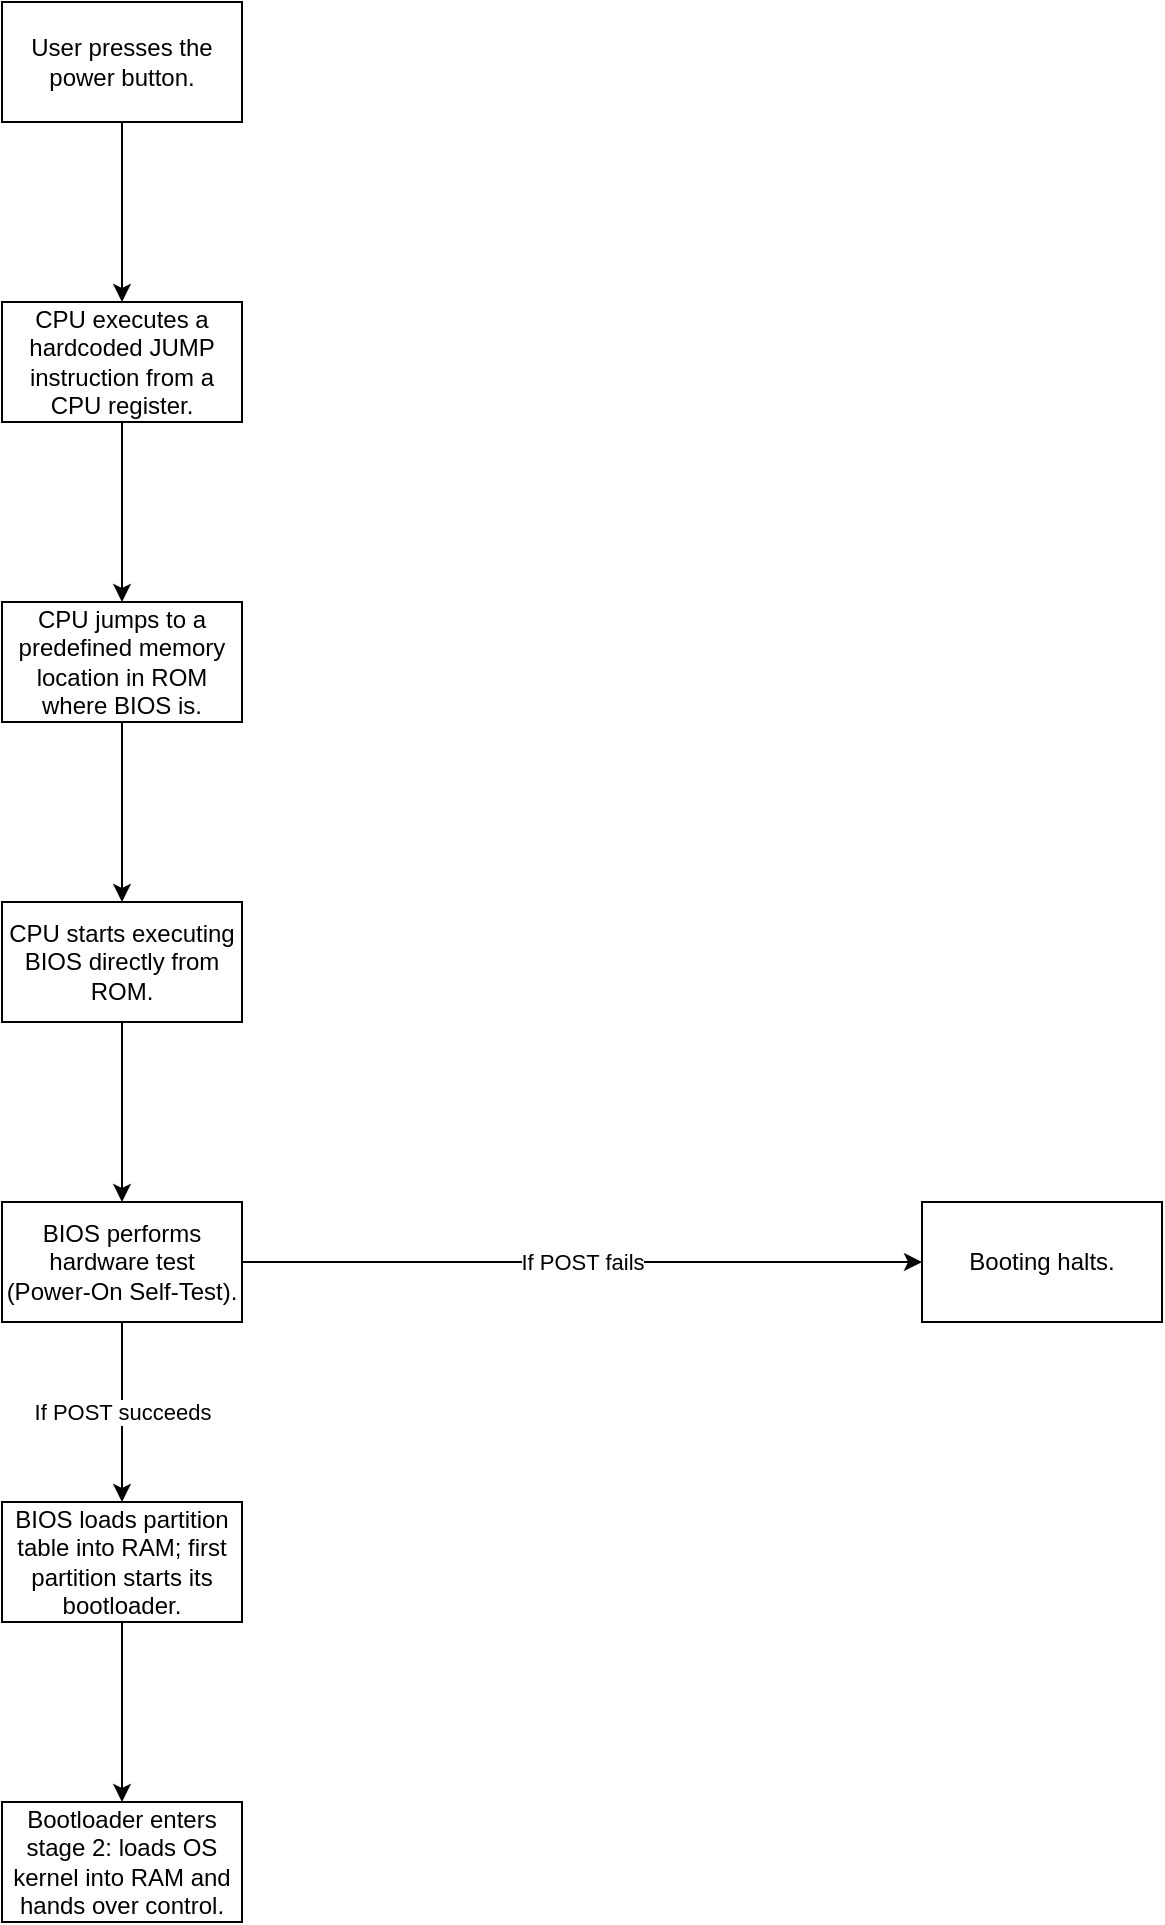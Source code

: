 <mxfile version="26.1.1">
  <diagram name="Page-1" id="1RUM8slciFeg2wBIYgI3">
    <mxGraphModel dx="869" dy="507" grid="1" gridSize="10" guides="1" tooltips="1" connect="1" arrows="1" fold="1" page="1" pageScale="1" pageWidth="850" pageHeight="1100" math="0" shadow="0">
      <root>
        <mxCell id="0" />
        <mxCell id="1" parent="0" />
        <mxCell id="KzFuwDoD3zoakEdW8r76-13" style="edgeStyle=orthogonalEdgeStyle;rounded=0;orthogonalLoop=1;jettySize=auto;html=1;exitX=0.5;exitY=1;exitDx=0;exitDy=0;entryX=0.5;entryY=0;entryDx=0;entryDy=0;" edge="1" parent="1" source="KzFuwDoD3zoakEdW8r76-1" target="KzFuwDoD3zoakEdW8r76-6">
          <mxGeometry relative="1" as="geometry" />
        </mxCell>
        <mxCell id="KzFuwDoD3zoakEdW8r76-1" value="CPU jumps to a predefined memory location in ROM where BIOS is." style="rounded=0;whiteSpace=wrap;html=1;" vertex="1" parent="1">
          <mxGeometry x="135" y="370" width="120" height="60" as="geometry" />
        </mxCell>
        <mxCell id="KzFuwDoD3zoakEdW8r76-2" value="Booting halts." style="rounded=0;whiteSpace=wrap;html=1;" vertex="1" parent="1">
          <mxGeometry x="595" y="670" width="120" height="60" as="geometry" />
        </mxCell>
        <mxCell id="KzFuwDoD3zoakEdW8r76-15" style="edgeStyle=orthogonalEdgeStyle;rounded=0;orthogonalLoop=1;jettySize=auto;html=1;exitX=0.5;exitY=1;exitDx=0;exitDy=0;entryX=0.5;entryY=0;entryDx=0;entryDy=0;" edge="1" parent="1" source="KzFuwDoD3zoakEdW8r76-3" target="KzFuwDoD3zoakEdW8r76-5">
          <mxGeometry relative="1" as="geometry" />
        </mxCell>
        <mxCell id="KzFuwDoD3zoakEdW8r76-3" value="User presses the power button." style="rounded=0;whiteSpace=wrap;html=1;" vertex="1" parent="1">
          <mxGeometry x="135" y="70" width="120" height="60" as="geometry" />
        </mxCell>
        <mxCell id="KzFuwDoD3zoakEdW8r76-11" style="edgeStyle=orthogonalEdgeStyle;rounded=0;orthogonalLoop=1;jettySize=auto;html=1;exitX=0.5;exitY=1;exitDx=0;exitDy=0;entryX=0.5;entryY=0;entryDx=0;entryDy=0;" edge="1" parent="1" source="KzFuwDoD3zoakEdW8r76-4" target="KzFuwDoD3zoakEdW8r76-8">
          <mxGeometry relative="1" as="geometry" />
        </mxCell>
        <mxCell id="KzFuwDoD3zoakEdW8r76-4" value="BIOS loads partition table into RAM; first partition starts its bootloader." style="rounded=0;whiteSpace=wrap;html=1;" vertex="1" parent="1">
          <mxGeometry x="135" y="820" width="120" height="60" as="geometry" />
        </mxCell>
        <mxCell id="KzFuwDoD3zoakEdW8r76-14" style="edgeStyle=orthogonalEdgeStyle;rounded=0;orthogonalLoop=1;jettySize=auto;html=1;exitX=0.5;exitY=1;exitDx=0;exitDy=0;entryX=0.5;entryY=0;entryDx=0;entryDy=0;" edge="1" parent="1" source="KzFuwDoD3zoakEdW8r76-5" target="KzFuwDoD3zoakEdW8r76-1">
          <mxGeometry relative="1" as="geometry" />
        </mxCell>
        <mxCell id="KzFuwDoD3zoakEdW8r76-5" value="CPU executes a hardcoded JUMP instruction from a CPU register." style="rounded=0;whiteSpace=wrap;html=1;" vertex="1" parent="1">
          <mxGeometry x="135" y="220" width="120" height="60" as="geometry" />
        </mxCell>
        <mxCell id="KzFuwDoD3zoakEdW8r76-12" style="edgeStyle=orthogonalEdgeStyle;rounded=0;orthogonalLoop=1;jettySize=auto;html=1;exitX=0.5;exitY=1;exitDx=0;exitDy=0;entryX=0.5;entryY=0;entryDx=0;entryDy=0;" edge="1" parent="1" source="KzFuwDoD3zoakEdW8r76-6" target="KzFuwDoD3zoakEdW8r76-7">
          <mxGeometry relative="1" as="geometry" />
        </mxCell>
        <mxCell id="KzFuwDoD3zoakEdW8r76-6" value="CPU starts executing BIOS directly from ROM." style="rounded=0;whiteSpace=wrap;html=1;" vertex="1" parent="1">
          <mxGeometry x="135" y="520" width="120" height="60" as="geometry" />
        </mxCell>
        <mxCell id="KzFuwDoD3zoakEdW8r76-9" value="If POST fails" style="edgeStyle=orthogonalEdgeStyle;rounded=0;orthogonalLoop=1;jettySize=auto;html=1;exitX=1;exitY=0.5;exitDx=0;exitDy=0;entryX=0;entryY=0.5;entryDx=0;entryDy=0;" edge="1" parent="1" source="KzFuwDoD3zoakEdW8r76-7" target="KzFuwDoD3zoakEdW8r76-2">
          <mxGeometry relative="1" as="geometry" />
        </mxCell>
        <mxCell id="KzFuwDoD3zoakEdW8r76-10" value="If POST succeeds" style="edgeStyle=orthogonalEdgeStyle;rounded=0;orthogonalLoop=1;jettySize=auto;html=1;exitX=0.5;exitY=1;exitDx=0;exitDy=0;entryX=0.5;entryY=0;entryDx=0;entryDy=0;" edge="1" parent="1" source="KzFuwDoD3zoakEdW8r76-7" target="KzFuwDoD3zoakEdW8r76-4">
          <mxGeometry relative="1" as="geometry" />
        </mxCell>
        <mxCell id="KzFuwDoD3zoakEdW8r76-7" value="BIOS performs hardware test (Power-On Self-Test)." style="rounded=0;whiteSpace=wrap;html=1;" vertex="1" parent="1">
          <mxGeometry x="135" y="670" width="120" height="60" as="geometry" />
        </mxCell>
        <mxCell id="KzFuwDoD3zoakEdW8r76-8" value="Bootloader enters stage 2: loads OS kernel into RAM and hands over control." style="rounded=0;whiteSpace=wrap;html=1;" vertex="1" parent="1">
          <mxGeometry x="135" y="970" width="120" height="60" as="geometry" />
        </mxCell>
      </root>
    </mxGraphModel>
  </diagram>
</mxfile>
